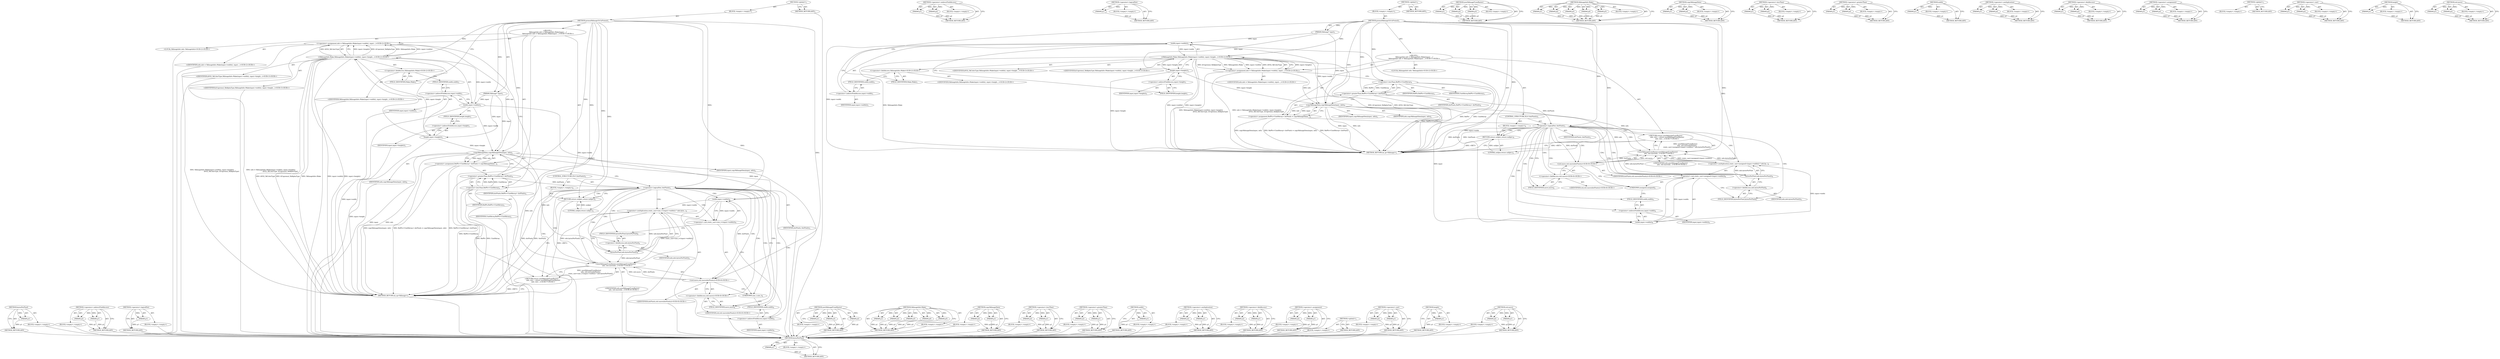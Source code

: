 digraph "std.move" {
vulnerable_158 [label=<(METHOD,bytesPerPixel)>];
vulnerable_159 [label=<(PARAM,p1)>];
vulnerable_160 [label=<(BLOCK,&lt;empty&gt;,&lt;empty&gt;)>];
vulnerable_161 [label=<(METHOD_RETURN,ANY)>];
vulnerable_109 [label=<(METHOD,&lt;operator&gt;.indirectFieldAccess)>];
vulnerable_110 [label=<(PARAM,p1)>];
vulnerable_111 [label=<(PARAM,p2)>];
vulnerable_112 [label=<(BLOCK,&lt;empty&gt;,&lt;empty&gt;)>];
vulnerable_113 [label=<(METHOD_RETURN,ANY)>];
vulnerable_133 [label=<(METHOD,&lt;operator&gt;.logicalNot)>];
vulnerable_134 [label=<(PARAM,p1)>];
vulnerable_135 [label=<(BLOCK,&lt;empty&gt;,&lt;empty&gt;)>];
vulnerable_136 [label=<(METHOD_RETURN,ANY)>];
vulnerable_6 [label=<(METHOD,&lt;global&gt;)<SUB>1</SUB>>];
vulnerable_7 [label=<(BLOCK,&lt;empty&gt;,&lt;empty&gt;)<SUB>1</SUB>>];
vulnerable_8 [label=<(METHOD,premulSkImageToUnPremul)<SUB>1</SUB>>];
vulnerable_9 [label=<(PARAM,SkImage* input)<SUB>1</SUB>>];
vulnerable_10 [label="<(BLOCK,{
  SkImageInfo info = SkImageInfo::Make(input-...,{
  SkImageInfo info = SkImageInfo::Make(input-...)<SUB>1</SUB>>"];
vulnerable_11 [label="<(LOCAL,SkImageInfo info: SkImageInfo)<SUB>2</SUB>>"];
vulnerable_12 [label="<(&lt;operator&gt;.assignment,info = SkImageInfo::Make(input-&gt;width(), input-...)<SUB>2</SUB>>"];
vulnerable_13 [label="<(IDENTIFIER,info,info = SkImageInfo::Make(input-&gt;width(), input-...)<SUB>2</SUB>>"];
vulnerable_14 [label="<(SkImageInfo.Make,SkImageInfo::Make(input-&gt;width(), input-&gt;height...)<SUB>2</SUB>>"];
vulnerable_15 [label="<(&lt;operator&gt;.fieldAccess,SkImageInfo::Make)<SUB>2</SUB>>"];
vulnerable_16 [label="<(IDENTIFIER,SkImageInfo,SkImageInfo::Make(input-&gt;width(), input-&gt;height...)<SUB>2</SUB>>"];
vulnerable_17 [label=<(FIELD_IDENTIFIER,Make,Make)<SUB>2</SUB>>];
vulnerable_18 [label=<(width,input-&gt;width())<SUB>2</SUB>>];
vulnerable_19 [label=<(&lt;operator&gt;.indirectFieldAccess,input-&gt;width)<SUB>2</SUB>>];
vulnerable_20 [label=<(IDENTIFIER,input,input-&gt;width())<SUB>2</SUB>>];
vulnerable_21 [label=<(FIELD_IDENTIFIER,width,width)<SUB>2</SUB>>];
vulnerable_22 [label=<(height,input-&gt;height())<SUB>2</SUB>>];
vulnerable_23 [label=<(&lt;operator&gt;.indirectFieldAccess,input-&gt;height)<SUB>2</SUB>>];
vulnerable_24 [label=<(IDENTIFIER,input,input-&gt;height())<SUB>2</SUB>>];
vulnerable_25 [label=<(FIELD_IDENTIFIER,height,height)<SUB>2</SUB>>];
vulnerable_26 [label="<(IDENTIFIER,kN32_SkColorType,SkImageInfo::Make(input-&gt;width(), input-&gt;height...)<SUB>3</SUB>>"];
vulnerable_27 [label="<(IDENTIFIER,kUnpremul_SkAlphaType,SkImageInfo::Make(input-&gt;width(), input-&gt;height...)<SUB>3</SUB>>"];
vulnerable_28 [label=<(&lt;operator&gt;.assignment,RefPtr&lt;Uint8Array&gt; dstPixels = copySkImageData(...)<SUB>4</SUB>>];
vulnerable_29 [label=<(&lt;operator&gt;.greaterThan,RefPtr&lt;Uint8Array&gt; dstPixels)<SUB>4</SUB>>];
vulnerable_30 [label=<(&lt;operator&gt;.lessThan,RefPtr&lt;Uint8Array)<SUB>4</SUB>>];
vulnerable_31 [label=<(IDENTIFIER,RefPtr,RefPtr&lt;Uint8Array)<SUB>4</SUB>>];
vulnerable_32 [label=<(IDENTIFIER,Uint8Array,RefPtr&lt;Uint8Array)<SUB>4</SUB>>];
vulnerable_33 [label=<(IDENTIFIER,dstPixels,RefPtr&lt;Uint8Array&gt; dstPixels)<SUB>4</SUB>>];
vulnerable_34 [label=<(copySkImageData,copySkImageData(input, info))<SUB>4</SUB>>];
vulnerable_35 [label=<(IDENTIFIER,input,copySkImageData(input, info))<SUB>4</SUB>>];
vulnerable_36 [label=<(IDENTIFIER,info,copySkImageData(input, info))<SUB>4</SUB>>];
vulnerable_37 [label=<(CONTROL_STRUCTURE,IF,if (!dstPixels))<SUB>5</SUB>>];
vulnerable_38 [label=<(&lt;operator&gt;.logicalNot,!dstPixels)<SUB>5</SUB>>];
vulnerable_39 [label=<(IDENTIFIER,dstPixels,!dstPixels)<SUB>5</SUB>>];
vulnerable_40 [label=<(BLOCK,&lt;empty&gt;,&lt;empty&gt;)<SUB>6</SUB>>];
vulnerable_41 [label=<(RETURN,return nullptr;,return nullptr;)<SUB>6</SUB>>];
vulnerable_42 [label=<(LITERAL,nullptr,return nullptr;)<SUB>6</SUB>>];
vulnerable_43 [label="<(RETURN,return newSkImageFromRaster(
       info, std::...,return newSkImageFromRaster(
       info, std::...)<SUB>7</SUB>>"];
vulnerable_44 [label="<(newSkImageFromRaster,newSkImageFromRaster(
       info, std::move(ds...)<SUB>7</SUB>>"];
vulnerable_45 [label="<(IDENTIFIER,info,newSkImageFromRaster(
       info, std::move(ds...)<SUB>8</SUB>>"];
vulnerable_46 [label="<(std.move,std::move(dstPixels))<SUB>8</SUB>>"];
vulnerable_47 [label="<(&lt;operator&gt;.fieldAccess,std::move)<SUB>8</SUB>>"];
vulnerable_48 [label="<(IDENTIFIER,std,std::move(dstPixels))<SUB>8</SUB>>"];
vulnerable_49 [label=<(FIELD_IDENTIFIER,move,move)<SUB>8</SUB>>];
vulnerable_50 [label="<(IDENTIFIER,dstPixels,std::move(dstPixels))<SUB>8</SUB>>"];
vulnerable_51 [label=<(&lt;operator&gt;.multiplication,static_cast&lt;size_t&gt;(input-&gt;width()) * info.byte...)<SUB>9</SUB>>];
vulnerable_52 [label=<(&lt;operator&gt;.cast,static_cast&lt;size_t&gt;(input-&gt;width()))<SUB>9</SUB>>];
vulnerable_53 [label=<(UNKNOWN,size_t,size_t)<SUB>9</SUB>>];
vulnerable_54 [label=<(width,input-&gt;width())<SUB>9</SUB>>];
vulnerable_55 [label=<(&lt;operator&gt;.indirectFieldAccess,input-&gt;width)<SUB>9</SUB>>];
vulnerable_56 [label=<(IDENTIFIER,input,input-&gt;width())<SUB>9</SUB>>];
vulnerable_57 [label=<(FIELD_IDENTIFIER,width,width)<SUB>9</SUB>>];
vulnerable_58 [label=<(bytesPerPixel,info.bytesPerPixel())<SUB>9</SUB>>];
vulnerable_59 [label=<(&lt;operator&gt;.fieldAccess,info.bytesPerPixel)<SUB>9</SUB>>];
vulnerable_60 [label=<(IDENTIFIER,info,info.bytesPerPixel())<SUB>9</SUB>>];
vulnerable_61 [label=<(FIELD_IDENTIFIER,bytesPerPixel,bytesPerPixel)<SUB>9</SUB>>];
vulnerable_62 [label=<(METHOD_RETURN,sk_sp&lt;SkImage&gt;)<SUB>1</SUB>>];
vulnerable_64 [label=<(METHOD_RETURN,ANY)<SUB>1</SUB>>];
vulnerable_137 [label=<(METHOD,newSkImageFromRaster)>];
vulnerable_138 [label=<(PARAM,p1)>];
vulnerable_139 [label=<(PARAM,p2)>];
vulnerable_140 [label=<(PARAM,p3)>];
vulnerable_141 [label=<(BLOCK,&lt;empty&gt;,&lt;empty&gt;)>];
vulnerable_142 [label=<(METHOD_RETURN,ANY)>];
vulnerable_92 [label=<(METHOD,SkImageInfo.Make)>];
vulnerable_93 [label=<(PARAM,p1)>];
vulnerable_94 [label=<(PARAM,p2)>];
vulnerable_95 [label=<(PARAM,p3)>];
vulnerable_96 [label=<(PARAM,p4)>];
vulnerable_97 [label=<(PARAM,p5)>];
vulnerable_98 [label=<(BLOCK,&lt;empty&gt;,&lt;empty&gt;)>];
vulnerable_99 [label=<(METHOD_RETURN,ANY)>];
vulnerable_128 [label=<(METHOD,copySkImageData)>];
vulnerable_129 [label=<(PARAM,p1)>];
vulnerable_130 [label=<(PARAM,p2)>];
vulnerable_131 [label=<(BLOCK,&lt;empty&gt;,&lt;empty&gt;)>];
vulnerable_132 [label=<(METHOD_RETURN,ANY)>];
vulnerable_123 [label=<(METHOD,&lt;operator&gt;.lessThan)>];
vulnerable_124 [label=<(PARAM,p1)>];
vulnerable_125 [label=<(PARAM,p2)>];
vulnerable_126 [label=<(BLOCK,&lt;empty&gt;,&lt;empty&gt;)>];
vulnerable_127 [label=<(METHOD_RETURN,ANY)>];
vulnerable_118 [label=<(METHOD,&lt;operator&gt;.greaterThan)>];
vulnerable_119 [label=<(PARAM,p1)>];
vulnerable_120 [label=<(PARAM,p2)>];
vulnerable_121 [label=<(BLOCK,&lt;empty&gt;,&lt;empty&gt;)>];
vulnerable_122 [label=<(METHOD_RETURN,ANY)>];
vulnerable_105 [label=<(METHOD,width)>];
vulnerable_106 [label=<(PARAM,p1)>];
vulnerable_107 [label=<(BLOCK,&lt;empty&gt;,&lt;empty&gt;)>];
vulnerable_108 [label=<(METHOD_RETURN,ANY)>];
vulnerable_148 [label=<(METHOD,&lt;operator&gt;.multiplication)>];
vulnerable_149 [label=<(PARAM,p1)>];
vulnerable_150 [label=<(PARAM,p2)>];
vulnerable_151 [label=<(BLOCK,&lt;empty&gt;,&lt;empty&gt;)>];
vulnerable_152 [label=<(METHOD_RETURN,ANY)>];
vulnerable_100 [label=<(METHOD,&lt;operator&gt;.fieldAccess)>];
vulnerable_101 [label=<(PARAM,p1)>];
vulnerable_102 [label=<(PARAM,p2)>];
vulnerable_103 [label=<(BLOCK,&lt;empty&gt;,&lt;empty&gt;)>];
vulnerable_104 [label=<(METHOD_RETURN,ANY)>];
vulnerable_87 [label=<(METHOD,&lt;operator&gt;.assignment)>];
vulnerable_88 [label=<(PARAM,p1)>];
vulnerable_89 [label=<(PARAM,p2)>];
vulnerable_90 [label=<(BLOCK,&lt;empty&gt;,&lt;empty&gt;)>];
vulnerable_91 [label=<(METHOD_RETURN,ANY)>];
vulnerable_81 [label=<(METHOD,&lt;global&gt;)<SUB>1</SUB>>];
vulnerable_82 [label=<(BLOCK,&lt;empty&gt;,&lt;empty&gt;)>];
vulnerable_83 [label=<(METHOD_RETURN,ANY)>];
vulnerable_153 [label=<(METHOD,&lt;operator&gt;.cast)>];
vulnerable_154 [label=<(PARAM,p1)>];
vulnerable_155 [label=<(PARAM,p2)>];
vulnerable_156 [label=<(BLOCK,&lt;empty&gt;,&lt;empty&gt;)>];
vulnerable_157 [label=<(METHOD_RETURN,ANY)>];
vulnerable_114 [label=<(METHOD,height)>];
vulnerable_115 [label=<(PARAM,p1)>];
vulnerable_116 [label=<(BLOCK,&lt;empty&gt;,&lt;empty&gt;)>];
vulnerable_117 [label=<(METHOD_RETURN,ANY)>];
vulnerable_143 [label=<(METHOD,std.move)>];
vulnerable_144 [label=<(PARAM,p1)>];
vulnerable_145 [label=<(PARAM,p2)>];
vulnerable_146 [label=<(BLOCK,&lt;empty&gt;,&lt;empty&gt;)>];
vulnerable_147 [label=<(METHOD_RETURN,ANY)>];
fixed_158 [label=<(METHOD,bytesPerPixel)>];
fixed_159 [label=<(PARAM,p1)>];
fixed_160 [label=<(BLOCK,&lt;empty&gt;,&lt;empty&gt;)>];
fixed_161 [label=<(METHOD_RETURN,ANY)>];
fixed_109 [label=<(METHOD,&lt;operator&gt;.indirectFieldAccess)>];
fixed_110 [label=<(PARAM,p1)>];
fixed_111 [label=<(PARAM,p2)>];
fixed_112 [label=<(BLOCK,&lt;empty&gt;,&lt;empty&gt;)>];
fixed_113 [label=<(METHOD_RETURN,ANY)>];
fixed_133 [label=<(METHOD,&lt;operator&gt;.logicalNot)>];
fixed_134 [label=<(PARAM,p1)>];
fixed_135 [label=<(BLOCK,&lt;empty&gt;,&lt;empty&gt;)>];
fixed_136 [label=<(METHOD_RETURN,ANY)>];
fixed_6 [label=<(METHOD,&lt;global&gt;)<SUB>1</SUB>>];
fixed_7 [label=<(BLOCK,&lt;empty&gt;,&lt;empty&gt;)<SUB>1</SUB>>];
fixed_8 [label=<(METHOD,premulSkImageToUnPremul)<SUB>1</SUB>>];
fixed_9 [label=<(PARAM,SkImage* input)<SUB>1</SUB>>];
fixed_10 [label="<(BLOCK,{
  SkImageInfo info = SkImageInfo::Make(input-...,{
  SkImageInfo info = SkImageInfo::Make(input-...)<SUB>1</SUB>>"];
fixed_11 [label="<(LOCAL,SkImageInfo info: SkImageInfo)<SUB>2</SUB>>"];
fixed_12 [label="<(&lt;operator&gt;.assignment,info = SkImageInfo::Make(input-&gt;width(), input-...)<SUB>2</SUB>>"];
fixed_13 [label="<(IDENTIFIER,info,info = SkImageInfo::Make(input-&gt;width(), input-...)<SUB>2</SUB>>"];
fixed_14 [label="<(SkImageInfo.Make,SkImageInfo::Make(input-&gt;width(), input-&gt;height...)<SUB>2</SUB>>"];
fixed_15 [label="<(&lt;operator&gt;.fieldAccess,SkImageInfo::Make)<SUB>2</SUB>>"];
fixed_16 [label="<(IDENTIFIER,SkImageInfo,SkImageInfo::Make(input-&gt;width(), input-&gt;height...)<SUB>2</SUB>>"];
fixed_17 [label=<(FIELD_IDENTIFIER,Make,Make)<SUB>2</SUB>>];
fixed_18 [label=<(width,input-&gt;width())<SUB>2</SUB>>];
fixed_19 [label=<(&lt;operator&gt;.indirectFieldAccess,input-&gt;width)<SUB>2</SUB>>];
fixed_20 [label=<(IDENTIFIER,input,input-&gt;width())<SUB>2</SUB>>];
fixed_21 [label=<(FIELD_IDENTIFIER,width,width)<SUB>2</SUB>>];
fixed_22 [label=<(height,input-&gt;height())<SUB>2</SUB>>];
fixed_23 [label=<(&lt;operator&gt;.indirectFieldAccess,input-&gt;height)<SUB>2</SUB>>];
fixed_24 [label=<(IDENTIFIER,input,input-&gt;height())<SUB>2</SUB>>];
fixed_25 [label=<(FIELD_IDENTIFIER,height,height)<SUB>2</SUB>>];
fixed_26 [label="<(IDENTIFIER,kN32_SkColorType,SkImageInfo::Make(input-&gt;width(), input-&gt;height...)<SUB>3</SUB>>"];
fixed_27 [label="<(IDENTIFIER,kUnpremul_SkAlphaType,SkImageInfo::Make(input-&gt;width(), input-&gt;height...)<SUB>3</SUB>>"];
fixed_28 [label=<(&lt;operator&gt;.assignment,RefPtr&lt;Uint8Array&gt; dstPixels = copySkImageData(...)<SUB>4</SUB>>];
fixed_29 [label=<(&lt;operator&gt;.greaterThan,RefPtr&lt;Uint8Array&gt; dstPixels)<SUB>4</SUB>>];
fixed_30 [label=<(&lt;operator&gt;.lessThan,RefPtr&lt;Uint8Array)<SUB>4</SUB>>];
fixed_31 [label=<(IDENTIFIER,RefPtr,RefPtr&lt;Uint8Array)<SUB>4</SUB>>];
fixed_32 [label=<(IDENTIFIER,Uint8Array,RefPtr&lt;Uint8Array)<SUB>4</SUB>>];
fixed_33 [label=<(IDENTIFIER,dstPixels,RefPtr&lt;Uint8Array&gt; dstPixels)<SUB>4</SUB>>];
fixed_34 [label=<(copySkImageData,copySkImageData(input, info))<SUB>4</SUB>>];
fixed_35 [label=<(IDENTIFIER,input,copySkImageData(input, info))<SUB>4</SUB>>];
fixed_36 [label=<(IDENTIFIER,info,copySkImageData(input, info))<SUB>4</SUB>>];
fixed_37 [label=<(CONTROL_STRUCTURE,IF,if (!dstPixels))<SUB>5</SUB>>];
fixed_38 [label=<(&lt;operator&gt;.logicalNot,!dstPixels)<SUB>5</SUB>>];
fixed_39 [label=<(IDENTIFIER,dstPixels,!dstPixels)<SUB>5</SUB>>];
fixed_40 [label=<(BLOCK,&lt;empty&gt;,&lt;empty&gt;)<SUB>6</SUB>>];
fixed_41 [label=<(RETURN,return nullptr;,return nullptr;)<SUB>6</SUB>>];
fixed_42 [label=<(LITERAL,nullptr,return nullptr;)<SUB>6</SUB>>];
fixed_43 [label="<(RETURN,return newSkImageFromRaster(
       info, std::...,return newSkImageFromRaster(
       info, std::...)<SUB>7</SUB>>"];
fixed_44 [label="<(newSkImageFromRaster,newSkImageFromRaster(
       info, std::move(ds...)<SUB>7</SUB>>"];
fixed_45 [label="<(IDENTIFIER,info,newSkImageFromRaster(
       info, std::move(ds...)<SUB>8</SUB>>"];
fixed_46 [label="<(std.move,std::move(dstPixels))<SUB>8</SUB>>"];
fixed_47 [label="<(&lt;operator&gt;.fieldAccess,std::move)<SUB>8</SUB>>"];
fixed_48 [label="<(IDENTIFIER,std,std::move(dstPixels))<SUB>8</SUB>>"];
fixed_49 [label=<(FIELD_IDENTIFIER,move,move)<SUB>8</SUB>>];
fixed_50 [label="<(IDENTIFIER,dstPixels,std::move(dstPixels))<SUB>8</SUB>>"];
fixed_51 [label=<(&lt;operator&gt;.multiplication,static_cast&lt;unsigned&gt;(input-&gt;width()) * info.by...)<SUB>9</SUB>>];
fixed_52 [label=<(&lt;operator&gt;.cast,static_cast&lt;unsigned&gt;(input-&gt;width()))<SUB>9</SUB>>];
fixed_53 [label=<(UNKNOWN,unsigned,unsigned)<SUB>9</SUB>>];
fixed_54 [label=<(width,input-&gt;width())<SUB>9</SUB>>];
fixed_55 [label=<(&lt;operator&gt;.indirectFieldAccess,input-&gt;width)<SUB>9</SUB>>];
fixed_56 [label=<(IDENTIFIER,input,input-&gt;width())<SUB>9</SUB>>];
fixed_57 [label=<(FIELD_IDENTIFIER,width,width)<SUB>9</SUB>>];
fixed_58 [label=<(bytesPerPixel,info.bytesPerPixel())<SUB>9</SUB>>];
fixed_59 [label=<(&lt;operator&gt;.fieldAccess,info.bytesPerPixel)<SUB>9</SUB>>];
fixed_60 [label=<(IDENTIFIER,info,info.bytesPerPixel())<SUB>9</SUB>>];
fixed_61 [label=<(FIELD_IDENTIFIER,bytesPerPixel,bytesPerPixel)<SUB>9</SUB>>];
fixed_62 [label=<(METHOD_RETURN,sk_sp&lt;SkImage&gt;)<SUB>1</SUB>>];
fixed_64 [label=<(METHOD_RETURN,ANY)<SUB>1</SUB>>];
fixed_137 [label=<(METHOD,newSkImageFromRaster)>];
fixed_138 [label=<(PARAM,p1)>];
fixed_139 [label=<(PARAM,p2)>];
fixed_140 [label=<(PARAM,p3)>];
fixed_141 [label=<(BLOCK,&lt;empty&gt;,&lt;empty&gt;)>];
fixed_142 [label=<(METHOD_RETURN,ANY)>];
fixed_92 [label=<(METHOD,SkImageInfo.Make)>];
fixed_93 [label=<(PARAM,p1)>];
fixed_94 [label=<(PARAM,p2)>];
fixed_95 [label=<(PARAM,p3)>];
fixed_96 [label=<(PARAM,p4)>];
fixed_97 [label=<(PARAM,p5)>];
fixed_98 [label=<(BLOCK,&lt;empty&gt;,&lt;empty&gt;)>];
fixed_99 [label=<(METHOD_RETURN,ANY)>];
fixed_128 [label=<(METHOD,copySkImageData)>];
fixed_129 [label=<(PARAM,p1)>];
fixed_130 [label=<(PARAM,p2)>];
fixed_131 [label=<(BLOCK,&lt;empty&gt;,&lt;empty&gt;)>];
fixed_132 [label=<(METHOD_RETURN,ANY)>];
fixed_123 [label=<(METHOD,&lt;operator&gt;.lessThan)>];
fixed_124 [label=<(PARAM,p1)>];
fixed_125 [label=<(PARAM,p2)>];
fixed_126 [label=<(BLOCK,&lt;empty&gt;,&lt;empty&gt;)>];
fixed_127 [label=<(METHOD_RETURN,ANY)>];
fixed_118 [label=<(METHOD,&lt;operator&gt;.greaterThan)>];
fixed_119 [label=<(PARAM,p1)>];
fixed_120 [label=<(PARAM,p2)>];
fixed_121 [label=<(BLOCK,&lt;empty&gt;,&lt;empty&gt;)>];
fixed_122 [label=<(METHOD_RETURN,ANY)>];
fixed_105 [label=<(METHOD,width)>];
fixed_106 [label=<(PARAM,p1)>];
fixed_107 [label=<(BLOCK,&lt;empty&gt;,&lt;empty&gt;)>];
fixed_108 [label=<(METHOD_RETURN,ANY)>];
fixed_148 [label=<(METHOD,&lt;operator&gt;.multiplication)>];
fixed_149 [label=<(PARAM,p1)>];
fixed_150 [label=<(PARAM,p2)>];
fixed_151 [label=<(BLOCK,&lt;empty&gt;,&lt;empty&gt;)>];
fixed_152 [label=<(METHOD_RETURN,ANY)>];
fixed_100 [label=<(METHOD,&lt;operator&gt;.fieldAccess)>];
fixed_101 [label=<(PARAM,p1)>];
fixed_102 [label=<(PARAM,p2)>];
fixed_103 [label=<(BLOCK,&lt;empty&gt;,&lt;empty&gt;)>];
fixed_104 [label=<(METHOD_RETURN,ANY)>];
fixed_87 [label=<(METHOD,&lt;operator&gt;.assignment)>];
fixed_88 [label=<(PARAM,p1)>];
fixed_89 [label=<(PARAM,p2)>];
fixed_90 [label=<(BLOCK,&lt;empty&gt;,&lt;empty&gt;)>];
fixed_91 [label=<(METHOD_RETURN,ANY)>];
fixed_81 [label=<(METHOD,&lt;global&gt;)<SUB>1</SUB>>];
fixed_82 [label=<(BLOCK,&lt;empty&gt;,&lt;empty&gt;)>];
fixed_83 [label=<(METHOD_RETURN,ANY)>];
fixed_153 [label=<(METHOD,&lt;operator&gt;.cast)>];
fixed_154 [label=<(PARAM,p1)>];
fixed_155 [label=<(PARAM,p2)>];
fixed_156 [label=<(BLOCK,&lt;empty&gt;,&lt;empty&gt;)>];
fixed_157 [label=<(METHOD_RETURN,ANY)>];
fixed_114 [label=<(METHOD,height)>];
fixed_115 [label=<(PARAM,p1)>];
fixed_116 [label=<(BLOCK,&lt;empty&gt;,&lt;empty&gt;)>];
fixed_117 [label=<(METHOD_RETURN,ANY)>];
fixed_143 [label=<(METHOD,std.move)>];
fixed_144 [label=<(PARAM,p1)>];
fixed_145 [label=<(PARAM,p2)>];
fixed_146 [label=<(BLOCK,&lt;empty&gt;,&lt;empty&gt;)>];
fixed_147 [label=<(METHOD_RETURN,ANY)>];
vulnerable_158 -> vulnerable_159  [key=0, label="AST: "];
vulnerable_158 -> vulnerable_159  [key=1, label="DDG: "];
vulnerable_158 -> vulnerable_160  [key=0, label="AST: "];
vulnerable_158 -> vulnerable_161  [key=0, label="AST: "];
vulnerable_158 -> vulnerable_161  [key=1, label="CFG: "];
vulnerable_159 -> vulnerable_161  [key=0, label="DDG: p1"];
vulnerable_160 -> fixed_158  [key=0];
vulnerable_161 -> fixed_158  [key=0];
vulnerable_109 -> vulnerable_110  [key=0, label="AST: "];
vulnerable_109 -> vulnerable_110  [key=1, label="DDG: "];
vulnerable_109 -> vulnerable_112  [key=0, label="AST: "];
vulnerable_109 -> vulnerable_111  [key=0, label="AST: "];
vulnerable_109 -> vulnerable_111  [key=1, label="DDG: "];
vulnerable_109 -> vulnerable_113  [key=0, label="AST: "];
vulnerable_109 -> vulnerable_113  [key=1, label="CFG: "];
vulnerable_110 -> vulnerable_113  [key=0, label="DDG: p1"];
vulnerable_111 -> vulnerable_113  [key=0, label="DDG: p2"];
vulnerable_112 -> fixed_158  [key=0];
vulnerable_113 -> fixed_158  [key=0];
vulnerable_133 -> vulnerable_134  [key=0, label="AST: "];
vulnerable_133 -> vulnerable_134  [key=1, label="DDG: "];
vulnerable_133 -> vulnerable_135  [key=0, label="AST: "];
vulnerable_133 -> vulnerable_136  [key=0, label="AST: "];
vulnerable_133 -> vulnerable_136  [key=1, label="CFG: "];
vulnerable_134 -> vulnerable_136  [key=0, label="DDG: p1"];
vulnerable_135 -> fixed_158  [key=0];
vulnerable_136 -> fixed_158  [key=0];
vulnerable_6 -> vulnerable_7  [key=0, label="AST: "];
vulnerable_6 -> vulnerable_64  [key=0, label="AST: "];
vulnerable_6 -> vulnerable_64  [key=1, label="CFG: "];
vulnerable_7 -> vulnerable_8  [key=0, label="AST: "];
vulnerable_8 -> vulnerable_9  [key=0, label="AST: "];
vulnerable_8 -> vulnerable_9  [key=1, label="DDG: "];
vulnerable_8 -> vulnerable_10  [key=0, label="AST: "];
vulnerable_8 -> vulnerable_62  [key=0, label="AST: "];
vulnerable_8 -> vulnerable_17  [key=0, label="CFG: "];
vulnerable_8 -> vulnerable_14  [key=0, label="DDG: "];
vulnerable_8 -> vulnerable_29  [key=0, label="DDG: "];
vulnerable_8 -> vulnerable_34  [key=0, label="DDG: "];
vulnerable_8 -> vulnerable_38  [key=0, label="DDG: "];
vulnerable_8 -> vulnerable_41  [key=0, label="DDG: "];
vulnerable_8 -> vulnerable_44  [key=0, label="DDG: "];
vulnerable_8 -> vulnerable_30  [key=0, label="DDG: "];
vulnerable_8 -> vulnerable_42  [key=0, label="DDG: "];
vulnerable_8 -> vulnerable_46  [key=0, label="DDG: "];
vulnerable_9 -> vulnerable_34  [key=0, label="DDG: input"];
vulnerable_9 -> vulnerable_18  [key=0, label="DDG: input"];
vulnerable_9 -> vulnerable_22  [key=0, label="DDG: input"];
vulnerable_10 -> vulnerable_11  [key=0, label="AST: "];
vulnerable_10 -> vulnerable_12  [key=0, label="AST: "];
vulnerable_10 -> vulnerable_28  [key=0, label="AST: "];
vulnerable_10 -> vulnerable_37  [key=0, label="AST: "];
vulnerable_10 -> vulnerable_43  [key=0, label="AST: "];
vulnerable_11 -> fixed_158  [key=0];
vulnerable_12 -> vulnerable_13  [key=0, label="AST: "];
vulnerable_12 -> vulnerable_14  [key=0, label="AST: "];
vulnerable_12 -> vulnerable_30  [key=0, label="CFG: "];
vulnerable_12 -> vulnerable_62  [key=0, label="DDG: SkImageInfo::Make(input-&gt;width(), input-&gt;height(),
                                       kN32_SkColorType, kUnpremul_SkAlphaType)"];
vulnerable_12 -> vulnerable_62  [key=1, label="DDG: info = SkImageInfo::Make(input-&gt;width(), input-&gt;height(),
                                       kN32_SkColorType, kUnpremul_SkAlphaType)"];
vulnerable_12 -> vulnerable_34  [key=0, label="DDG: info"];
vulnerable_13 -> fixed_158  [key=0];
vulnerable_14 -> vulnerable_15  [key=0, label="AST: "];
vulnerable_14 -> vulnerable_18  [key=0, label="AST: "];
vulnerable_14 -> vulnerable_22  [key=0, label="AST: "];
vulnerable_14 -> vulnerable_26  [key=0, label="AST: "];
vulnerable_14 -> vulnerable_27  [key=0, label="AST: "];
vulnerable_14 -> vulnerable_12  [key=0, label="CFG: "];
vulnerable_14 -> vulnerable_12  [key=1, label="DDG: input-&gt;height()"];
vulnerable_14 -> vulnerable_12  [key=2, label="DDG: kUnpremul_SkAlphaType"];
vulnerable_14 -> vulnerable_12  [key=3, label="DDG: SkImageInfo::Make"];
vulnerable_14 -> vulnerable_12  [key=4, label="DDG: input-&gt;width()"];
vulnerable_14 -> vulnerable_12  [key=5, label="DDG: kN32_SkColorType"];
vulnerable_14 -> vulnerable_62  [key=0, label="DDG: SkImageInfo::Make"];
vulnerable_14 -> vulnerable_62  [key=1, label="DDG: input-&gt;width()"];
vulnerable_14 -> vulnerable_62  [key=2, label="DDG: input-&gt;height()"];
vulnerable_14 -> vulnerable_62  [key=3, label="DDG: kUnpremul_SkAlphaType"];
vulnerable_14 -> vulnerable_62  [key=4, label="DDG: kN32_SkColorType"];
vulnerable_15 -> vulnerable_16  [key=0, label="AST: "];
vulnerable_15 -> vulnerable_17  [key=0, label="AST: "];
vulnerable_15 -> vulnerable_21  [key=0, label="CFG: "];
vulnerable_16 -> fixed_158  [key=0];
vulnerable_17 -> vulnerable_15  [key=0, label="CFG: "];
vulnerable_18 -> vulnerable_19  [key=0, label="AST: "];
vulnerable_18 -> vulnerable_25  [key=0, label="CFG: "];
vulnerable_18 -> vulnerable_62  [key=0, label="DDG: input-&gt;width"];
vulnerable_18 -> vulnerable_14  [key=0, label="DDG: input-&gt;width"];
vulnerable_18 -> vulnerable_34  [key=0, label="DDG: input-&gt;width"];
vulnerable_18 -> vulnerable_54  [key=0, label="DDG: input-&gt;width"];
vulnerable_19 -> vulnerable_20  [key=0, label="AST: "];
vulnerable_19 -> vulnerable_21  [key=0, label="AST: "];
vulnerable_19 -> vulnerable_18  [key=0, label="CFG: "];
vulnerable_20 -> fixed_158  [key=0];
vulnerable_21 -> vulnerable_19  [key=0, label="CFG: "];
vulnerable_22 -> vulnerable_23  [key=0, label="AST: "];
vulnerable_22 -> vulnerable_14  [key=0, label="CFG: "];
vulnerable_22 -> vulnerable_14  [key=1, label="DDG: input-&gt;height"];
vulnerable_22 -> vulnerable_62  [key=0, label="DDG: input-&gt;height"];
vulnerable_22 -> vulnerable_34  [key=0, label="DDG: input-&gt;height"];
vulnerable_23 -> vulnerable_24  [key=0, label="AST: "];
vulnerable_23 -> vulnerable_25  [key=0, label="AST: "];
vulnerable_23 -> vulnerable_22  [key=0, label="CFG: "];
vulnerable_24 -> fixed_158  [key=0];
vulnerable_25 -> vulnerable_23  [key=0, label="CFG: "];
vulnerable_26 -> fixed_158  [key=0];
vulnerable_27 -> fixed_158  [key=0];
vulnerable_28 -> vulnerable_29  [key=0, label="AST: "];
vulnerable_28 -> vulnerable_34  [key=0, label="AST: "];
vulnerable_28 -> vulnerable_38  [key=0, label="CFG: "];
vulnerable_28 -> vulnerable_62  [key=0, label="DDG: RefPtr&lt;Uint8Array&gt; dstPixels"];
vulnerable_28 -> vulnerable_62  [key=1, label="DDG: copySkImageData(input, info)"];
vulnerable_28 -> vulnerable_62  [key=2, label="DDG: RefPtr&lt;Uint8Array&gt; dstPixels = copySkImageData(input, info)"];
vulnerable_29 -> vulnerable_30  [key=0, label="AST: "];
vulnerable_29 -> vulnerable_33  [key=0, label="AST: "];
vulnerable_29 -> vulnerable_34  [key=0, label="CFG: "];
vulnerable_29 -> vulnerable_62  [key=0, label="DDG: RefPtr&lt;Uint8Array"];
vulnerable_29 -> vulnerable_38  [key=0, label="DDG: dstPixels"];
vulnerable_30 -> vulnerable_31  [key=0, label="AST: "];
vulnerable_30 -> vulnerable_32  [key=0, label="AST: "];
vulnerable_30 -> vulnerable_29  [key=0, label="CFG: "];
vulnerable_30 -> vulnerable_29  [key=1, label="DDG: RefPtr"];
vulnerable_30 -> vulnerable_29  [key=2, label="DDG: Uint8Array"];
vulnerable_30 -> vulnerable_62  [key=0, label="DDG: RefPtr"];
vulnerable_30 -> vulnerable_62  [key=1, label="DDG: Uint8Array"];
vulnerable_31 -> fixed_158  [key=0];
vulnerable_32 -> fixed_158  [key=0];
vulnerable_33 -> fixed_158  [key=0];
vulnerable_34 -> vulnerable_35  [key=0, label="AST: "];
vulnerable_34 -> vulnerable_36  [key=0, label="AST: "];
vulnerable_34 -> vulnerable_28  [key=0, label="CFG: "];
vulnerable_34 -> vulnerable_28  [key=1, label="DDG: input"];
vulnerable_34 -> vulnerable_28  [key=2, label="DDG: info"];
vulnerable_34 -> vulnerable_62  [key=0, label="DDG: input"];
vulnerable_34 -> vulnerable_62  [key=1, label="DDG: info"];
vulnerable_34 -> vulnerable_44  [key=0, label="DDG: info"];
vulnerable_34 -> vulnerable_58  [key=0, label="DDG: info"];
vulnerable_34 -> vulnerable_54  [key=0, label="DDG: input"];
vulnerable_35 -> fixed_158  [key=0];
vulnerable_36 -> fixed_158  [key=0];
vulnerable_37 -> vulnerable_38  [key=0, label="AST: "];
vulnerable_37 -> vulnerable_40  [key=0, label="AST: "];
vulnerable_38 -> vulnerable_39  [key=0, label="AST: "];
vulnerable_38 -> vulnerable_41  [key=0, label="CFG: "];
vulnerable_38 -> vulnerable_41  [key=1, label="CDG: "];
vulnerable_38 -> vulnerable_49  [key=0, label="CFG: "];
vulnerable_38 -> vulnerable_49  [key=1, label="CDG: "];
vulnerable_38 -> vulnerable_62  [key=0, label="DDG: dstPixels"];
vulnerable_38 -> vulnerable_62  [key=1, label="DDG: !dstPixels"];
vulnerable_38 -> vulnerable_46  [key=0, label="DDG: dstPixels"];
vulnerable_38 -> vulnerable_46  [key=1, label="CDG: "];
vulnerable_38 -> vulnerable_47  [key=0, label="CDG: "];
vulnerable_38 -> vulnerable_58  [key=0, label="CDG: "];
vulnerable_38 -> vulnerable_61  [key=0, label="CDG: "];
vulnerable_38 -> vulnerable_59  [key=0, label="CDG: "];
vulnerable_38 -> vulnerable_51  [key=0, label="CDG: "];
vulnerable_38 -> vulnerable_57  [key=0, label="CDG: "];
vulnerable_38 -> vulnerable_44  [key=0, label="CDG: "];
vulnerable_38 -> vulnerable_52  [key=0, label="CDG: "];
vulnerable_38 -> vulnerable_55  [key=0, label="CDG: "];
vulnerable_38 -> vulnerable_53  [key=0, label="CDG: "];
vulnerable_38 -> vulnerable_54  [key=0, label="CDG: "];
vulnerable_38 -> vulnerable_43  [key=0, label="CDG: "];
vulnerable_39 -> fixed_158  [key=0];
vulnerable_40 -> vulnerable_41  [key=0, label="AST: "];
vulnerable_41 -> vulnerable_42  [key=0, label="AST: "];
vulnerable_41 -> vulnerable_62  [key=0, label="CFG: "];
vulnerable_41 -> vulnerable_62  [key=1, label="DDG: &lt;RET&gt;"];
vulnerable_42 -> vulnerable_41  [key=0, label="DDG: nullptr"];
vulnerable_43 -> vulnerable_44  [key=0, label="AST: "];
vulnerable_43 -> vulnerable_62  [key=0, label="CFG: "];
vulnerable_43 -> vulnerable_62  [key=1, label="DDG: &lt;RET&gt;"];
vulnerable_44 -> vulnerable_45  [key=0, label="AST: "];
vulnerable_44 -> vulnerable_46  [key=0, label="AST: "];
vulnerable_44 -> vulnerable_51  [key=0, label="AST: "];
vulnerable_44 -> vulnerable_43  [key=0, label="CFG: "];
vulnerable_44 -> vulnerable_43  [key=1, label="DDG: newSkImageFromRaster(
       info, std::move(dstPixels),
      static_cast&lt;size_t&gt;(input-&gt;width()) * info.bytesPerPixel())"];
vulnerable_45 -> fixed_158  [key=0];
vulnerable_46 -> vulnerable_47  [key=0, label="AST: "];
vulnerable_46 -> vulnerable_50  [key=0, label="AST: "];
vulnerable_46 -> vulnerable_53  [key=0, label="CFG: "];
vulnerable_46 -> vulnerable_44  [key=0, label="DDG: std::move"];
vulnerable_46 -> vulnerable_44  [key=1, label="DDG: dstPixels"];
vulnerable_47 -> vulnerable_48  [key=0, label="AST: "];
vulnerable_47 -> vulnerable_49  [key=0, label="AST: "];
vulnerable_47 -> vulnerable_46  [key=0, label="CFG: "];
vulnerable_48 -> fixed_158  [key=0];
vulnerable_49 -> vulnerable_47  [key=0, label="CFG: "];
vulnerable_50 -> fixed_158  [key=0];
vulnerable_51 -> vulnerable_52  [key=0, label="AST: "];
vulnerable_51 -> vulnerable_58  [key=0, label="AST: "];
vulnerable_51 -> vulnerable_44  [key=0, label="CFG: "];
vulnerable_51 -> vulnerable_44  [key=1, label="DDG: static_cast&lt;size_t&gt;(input-&gt;width())"];
vulnerable_51 -> vulnerable_44  [key=2, label="DDG: info.bytesPerPixel()"];
vulnerable_52 -> vulnerable_53  [key=0, label="AST: "];
vulnerable_52 -> vulnerable_54  [key=0, label="AST: "];
vulnerable_52 -> vulnerable_61  [key=0, label="CFG: "];
vulnerable_53 -> vulnerable_57  [key=0, label="CFG: "];
vulnerable_54 -> vulnerable_55  [key=0, label="AST: "];
vulnerable_54 -> vulnerable_52  [key=0, label="CFG: "];
vulnerable_54 -> vulnerable_52  [key=1, label="DDG: input-&gt;width"];
vulnerable_54 -> vulnerable_51  [key=0, label="DDG: input-&gt;width"];
vulnerable_55 -> vulnerable_56  [key=0, label="AST: "];
vulnerable_55 -> vulnerable_57  [key=0, label="AST: "];
vulnerable_55 -> vulnerable_54  [key=0, label="CFG: "];
vulnerable_56 -> fixed_158  [key=0];
vulnerable_57 -> vulnerable_55  [key=0, label="CFG: "];
vulnerable_58 -> vulnerable_59  [key=0, label="AST: "];
vulnerable_58 -> vulnerable_51  [key=0, label="CFG: "];
vulnerable_58 -> vulnerable_51  [key=1, label="DDG: info.bytesPerPixel"];
vulnerable_58 -> vulnerable_44  [key=0, label="DDG: info.bytesPerPixel"];
vulnerable_59 -> vulnerable_60  [key=0, label="AST: "];
vulnerable_59 -> vulnerable_61  [key=0, label="AST: "];
vulnerable_59 -> vulnerable_58  [key=0, label="CFG: "];
vulnerable_60 -> fixed_158  [key=0];
vulnerable_61 -> vulnerable_59  [key=0, label="CFG: "];
vulnerable_62 -> fixed_158  [key=0];
vulnerable_64 -> fixed_158  [key=0];
vulnerable_137 -> vulnerable_138  [key=0, label="AST: "];
vulnerable_137 -> vulnerable_138  [key=1, label="DDG: "];
vulnerable_137 -> vulnerable_141  [key=0, label="AST: "];
vulnerable_137 -> vulnerable_139  [key=0, label="AST: "];
vulnerable_137 -> vulnerable_139  [key=1, label="DDG: "];
vulnerable_137 -> vulnerable_142  [key=0, label="AST: "];
vulnerable_137 -> vulnerable_142  [key=1, label="CFG: "];
vulnerable_137 -> vulnerable_140  [key=0, label="AST: "];
vulnerable_137 -> vulnerable_140  [key=1, label="DDG: "];
vulnerable_138 -> vulnerable_142  [key=0, label="DDG: p1"];
vulnerable_139 -> vulnerable_142  [key=0, label="DDG: p2"];
vulnerable_140 -> vulnerable_142  [key=0, label="DDG: p3"];
vulnerable_141 -> fixed_158  [key=0];
vulnerable_142 -> fixed_158  [key=0];
vulnerable_92 -> vulnerable_93  [key=0, label="AST: "];
vulnerable_92 -> vulnerable_93  [key=1, label="DDG: "];
vulnerable_92 -> vulnerable_98  [key=0, label="AST: "];
vulnerable_92 -> vulnerable_94  [key=0, label="AST: "];
vulnerable_92 -> vulnerable_94  [key=1, label="DDG: "];
vulnerable_92 -> vulnerable_99  [key=0, label="AST: "];
vulnerable_92 -> vulnerable_99  [key=1, label="CFG: "];
vulnerable_92 -> vulnerable_95  [key=0, label="AST: "];
vulnerable_92 -> vulnerable_95  [key=1, label="DDG: "];
vulnerable_92 -> vulnerable_96  [key=0, label="AST: "];
vulnerable_92 -> vulnerable_96  [key=1, label="DDG: "];
vulnerable_92 -> vulnerable_97  [key=0, label="AST: "];
vulnerable_92 -> vulnerable_97  [key=1, label="DDG: "];
vulnerable_93 -> vulnerable_99  [key=0, label="DDG: p1"];
vulnerable_94 -> vulnerable_99  [key=0, label="DDG: p2"];
vulnerable_95 -> vulnerable_99  [key=0, label="DDG: p3"];
vulnerable_96 -> vulnerable_99  [key=0, label="DDG: p4"];
vulnerable_97 -> vulnerable_99  [key=0, label="DDG: p5"];
vulnerable_98 -> fixed_158  [key=0];
vulnerable_99 -> fixed_158  [key=0];
vulnerable_128 -> vulnerable_129  [key=0, label="AST: "];
vulnerable_128 -> vulnerable_129  [key=1, label="DDG: "];
vulnerable_128 -> vulnerable_131  [key=0, label="AST: "];
vulnerable_128 -> vulnerable_130  [key=0, label="AST: "];
vulnerable_128 -> vulnerable_130  [key=1, label="DDG: "];
vulnerable_128 -> vulnerable_132  [key=0, label="AST: "];
vulnerable_128 -> vulnerable_132  [key=1, label="CFG: "];
vulnerable_129 -> vulnerable_132  [key=0, label="DDG: p1"];
vulnerable_130 -> vulnerable_132  [key=0, label="DDG: p2"];
vulnerable_131 -> fixed_158  [key=0];
vulnerable_132 -> fixed_158  [key=0];
vulnerable_123 -> vulnerable_124  [key=0, label="AST: "];
vulnerable_123 -> vulnerable_124  [key=1, label="DDG: "];
vulnerable_123 -> vulnerable_126  [key=0, label="AST: "];
vulnerable_123 -> vulnerable_125  [key=0, label="AST: "];
vulnerable_123 -> vulnerable_125  [key=1, label="DDG: "];
vulnerable_123 -> vulnerable_127  [key=0, label="AST: "];
vulnerable_123 -> vulnerable_127  [key=1, label="CFG: "];
vulnerable_124 -> vulnerable_127  [key=0, label="DDG: p1"];
vulnerable_125 -> vulnerable_127  [key=0, label="DDG: p2"];
vulnerable_126 -> fixed_158  [key=0];
vulnerable_127 -> fixed_158  [key=0];
vulnerable_118 -> vulnerable_119  [key=0, label="AST: "];
vulnerable_118 -> vulnerable_119  [key=1, label="DDG: "];
vulnerable_118 -> vulnerable_121  [key=0, label="AST: "];
vulnerable_118 -> vulnerable_120  [key=0, label="AST: "];
vulnerable_118 -> vulnerable_120  [key=1, label="DDG: "];
vulnerable_118 -> vulnerable_122  [key=0, label="AST: "];
vulnerable_118 -> vulnerable_122  [key=1, label="CFG: "];
vulnerable_119 -> vulnerable_122  [key=0, label="DDG: p1"];
vulnerable_120 -> vulnerable_122  [key=0, label="DDG: p2"];
vulnerable_121 -> fixed_158  [key=0];
vulnerable_122 -> fixed_158  [key=0];
vulnerable_105 -> vulnerable_106  [key=0, label="AST: "];
vulnerable_105 -> vulnerable_106  [key=1, label="DDG: "];
vulnerable_105 -> vulnerable_107  [key=0, label="AST: "];
vulnerable_105 -> vulnerable_108  [key=0, label="AST: "];
vulnerable_105 -> vulnerable_108  [key=1, label="CFG: "];
vulnerable_106 -> vulnerable_108  [key=0, label="DDG: p1"];
vulnerable_107 -> fixed_158  [key=0];
vulnerable_108 -> fixed_158  [key=0];
vulnerable_148 -> vulnerable_149  [key=0, label="AST: "];
vulnerable_148 -> vulnerable_149  [key=1, label="DDG: "];
vulnerable_148 -> vulnerable_151  [key=0, label="AST: "];
vulnerable_148 -> vulnerable_150  [key=0, label="AST: "];
vulnerable_148 -> vulnerable_150  [key=1, label="DDG: "];
vulnerable_148 -> vulnerable_152  [key=0, label="AST: "];
vulnerable_148 -> vulnerable_152  [key=1, label="CFG: "];
vulnerable_149 -> vulnerable_152  [key=0, label="DDG: p1"];
vulnerable_150 -> vulnerable_152  [key=0, label="DDG: p2"];
vulnerable_151 -> fixed_158  [key=0];
vulnerable_152 -> fixed_158  [key=0];
vulnerable_100 -> vulnerable_101  [key=0, label="AST: "];
vulnerable_100 -> vulnerable_101  [key=1, label="DDG: "];
vulnerable_100 -> vulnerable_103  [key=0, label="AST: "];
vulnerable_100 -> vulnerable_102  [key=0, label="AST: "];
vulnerable_100 -> vulnerable_102  [key=1, label="DDG: "];
vulnerable_100 -> vulnerable_104  [key=0, label="AST: "];
vulnerable_100 -> vulnerable_104  [key=1, label="CFG: "];
vulnerable_101 -> vulnerable_104  [key=0, label="DDG: p1"];
vulnerable_102 -> vulnerable_104  [key=0, label="DDG: p2"];
vulnerable_103 -> fixed_158  [key=0];
vulnerable_104 -> fixed_158  [key=0];
vulnerable_87 -> vulnerable_88  [key=0, label="AST: "];
vulnerable_87 -> vulnerable_88  [key=1, label="DDG: "];
vulnerable_87 -> vulnerable_90  [key=0, label="AST: "];
vulnerable_87 -> vulnerable_89  [key=0, label="AST: "];
vulnerable_87 -> vulnerable_89  [key=1, label="DDG: "];
vulnerable_87 -> vulnerable_91  [key=0, label="AST: "];
vulnerable_87 -> vulnerable_91  [key=1, label="CFG: "];
vulnerable_88 -> vulnerable_91  [key=0, label="DDG: p1"];
vulnerable_89 -> vulnerable_91  [key=0, label="DDG: p2"];
vulnerable_90 -> fixed_158  [key=0];
vulnerable_91 -> fixed_158  [key=0];
vulnerable_81 -> vulnerable_82  [key=0, label="AST: "];
vulnerable_81 -> vulnerable_83  [key=0, label="AST: "];
vulnerable_81 -> vulnerable_83  [key=1, label="CFG: "];
vulnerable_82 -> fixed_158  [key=0];
vulnerable_83 -> fixed_158  [key=0];
vulnerable_153 -> vulnerable_154  [key=0, label="AST: "];
vulnerable_153 -> vulnerable_154  [key=1, label="DDG: "];
vulnerable_153 -> vulnerable_156  [key=0, label="AST: "];
vulnerable_153 -> vulnerable_155  [key=0, label="AST: "];
vulnerable_153 -> vulnerable_155  [key=1, label="DDG: "];
vulnerable_153 -> vulnerable_157  [key=0, label="AST: "];
vulnerable_153 -> vulnerable_157  [key=1, label="CFG: "];
vulnerable_154 -> vulnerable_157  [key=0, label="DDG: p1"];
vulnerable_155 -> vulnerable_157  [key=0, label="DDG: p2"];
vulnerable_156 -> fixed_158  [key=0];
vulnerable_157 -> fixed_158  [key=0];
vulnerable_114 -> vulnerable_115  [key=0, label="AST: "];
vulnerable_114 -> vulnerable_115  [key=1, label="DDG: "];
vulnerable_114 -> vulnerable_116  [key=0, label="AST: "];
vulnerable_114 -> vulnerable_117  [key=0, label="AST: "];
vulnerable_114 -> vulnerable_117  [key=1, label="CFG: "];
vulnerable_115 -> vulnerable_117  [key=0, label="DDG: p1"];
vulnerable_116 -> fixed_158  [key=0];
vulnerable_117 -> fixed_158  [key=0];
vulnerable_143 -> vulnerable_144  [key=0, label="AST: "];
vulnerable_143 -> vulnerable_144  [key=1, label="DDG: "];
vulnerable_143 -> vulnerable_146  [key=0, label="AST: "];
vulnerable_143 -> vulnerable_145  [key=0, label="AST: "];
vulnerable_143 -> vulnerable_145  [key=1, label="DDG: "];
vulnerable_143 -> vulnerable_147  [key=0, label="AST: "];
vulnerable_143 -> vulnerable_147  [key=1, label="CFG: "];
vulnerable_144 -> vulnerable_147  [key=0, label="DDG: p1"];
vulnerable_145 -> vulnerable_147  [key=0, label="DDG: p2"];
vulnerable_146 -> fixed_158  [key=0];
vulnerable_147 -> fixed_158  [key=0];
fixed_158 -> fixed_159  [key=0, label="AST: "];
fixed_158 -> fixed_159  [key=1, label="DDG: "];
fixed_158 -> fixed_160  [key=0, label="AST: "];
fixed_158 -> fixed_161  [key=0, label="AST: "];
fixed_158 -> fixed_161  [key=1, label="CFG: "];
fixed_159 -> fixed_161  [key=0, label="DDG: p1"];
fixed_109 -> fixed_110  [key=0, label="AST: "];
fixed_109 -> fixed_110  [key=1, label="DDG: "];
fixed_109 -> fixed_112  [key=0, label="AST: "];
fixed_109 -> fixed_111  [key=0, label="AST: "];
fixed_109 -> fixed_111  [key=1, label="DDG: "];
fixed_109 -> fixed_113  [key=0, label="AST: "];
fixed_109 -> fixed_113  [key=1, label="CFG: "];
fixed_110 -> fixed_113  [key=0, label="DDG: p1"];
fixed_111 -> fixed_113  [key=0, label="DDG: p2"];
fixed_133 -> fixed_134  [key=0, label="AST: "];
fixed_133 -> fixed_134  [key=1, label="DDG: "];
fixed_133 -> fixed_135  [key=0, label="AST: "];
fixed_133 -> fixed_136  [key=0, label="AST: "];
fixed_133 -> fixed_136  [key=1, label="CFG: "];
fixed_134 -> fixed_136  [key=0, label="DDG: p1"];
fixed_6 -> fixed_7  [key=0, label="AST: "];
fixed_6 -> fixed_64  [key=0, label="AST: "];
fixed_6 -> fixed_64  [key=1, label="CFG: "];
fixed_7 -> fixed_8  [key=0, label="AST: "];
fixed_8 -> fixed_9  [key=0, label="AST: "];
fixed_8 -> fixed_9  [key=1, label="DDG: "];
fixed_8 -> fixed_10  [key=0, label="AST: "];
fixed_8 -> fixed_62  [key=0, label="AST: "];
fixed_8 -> fixed_17  [key=0, label="CFG: "];
fixed_8 -> fixed_14  [key=0, label="DDG: "];
fixed_8 -> fixed_29  [key=0, label="DDG: "];
fixed_8 -> fixed_34  [key=0, label="DDG: "];
fixed_8 -> fixed_38  [key=0, label="DDG: "];
fixed_8 -> fixed_41  [key=0, label="DDG: "];
fixed_8 -> fixed_44  [key=0, label="DDG: "];
fixed_8 -> fixed_30  [key=0, label="DDG: "];
fixed_8 -> fixed_42  [key=0, label="DDG: "];
fixed_8 -> fixed_46  [key=0, label="DDG: "];
fixed_9 -> fixed_34  [key=0, label="DDG: input"];
fixed_9 -> fixed_18  [key=0, label="DDG: input"];
fixed_9 -> fixed_22  [key=0, label="DDG: input"];
fixed_10 -> fixed_11  [key=0, label="AST: "];
fixed_10 -> fixed_12  [key=0, label="AST: "];
fixed_10 -> fixed_28  [key=0, label="AST: "];
fixed_10 -> fixed_37  [key=0, label="AST: "];
fixed_10 -> fixed_43  [key=0, label="AST: "];
fixed_12 -> fixed_13  [key=0, label="AST: "];
fixed_12 -> fixed_14  [key=0, label="AST: "];
fixed_12 -> fixed_30  [key=0, label="CFG: "];
fixed_12 -> fixed_62  [key=0, label="DDG: SkImageInfo::Make(input-&gt;width(), input-&gt;height(),
                                       kN32_SkColorType, kUnpremul_SkAlphaType)"];
fixed_12 -> fixed_62  [key=1, label="DDG: info = SkImageInfo::Make(input-&gt;width(), input-&gt;height(),
                                       kN32_SkColorType, kUnpremul_SkAlphaType)"];
fixed_12 -> fixed_34  [key=0, label="DDG: info"];
fixed_14 -> fixed_15  [key=0, label="AST: "];
fixed_14 -> fixed_18  [key=0, label="AST: "];
fixed_14 -> fixed_22  [key=0, label="AST: "];
fixed_14 -> fixed_26  [key=0, label="AST: "];
fixed_14 -> fixed_27  [key=0, label="AST: "];
fixed_14 -> fixed_12  [key=0, label="CFG: "];
fixed_14 -> fixed_12  [key=1, label="DDG: input-&gt;height()"];
fixed_14 -> fixed_12  [key=2, label="DDG: kUnpremul_SkAlphaType"];
fixed_14 -> fixed_12  [key=3, label="DDG: SkImageInfo::Make"];
fixed_14 -> fixed_12  [key=4, label="DDG: input-&gt;width()"];
fixed_14 -> fixed_12  [key=5, label="DDG: kN32_SkColorType"];
fixed_14 -> fixed_62  [key=0, label="DDG: SkImageInfo::Make"];
fixed_14 -> fixed_62  [key=1, label="DDG: input-&gt;width()"];
fixed_14 -> fixed_62  [key=2, label="DDG: input-&gt;height()"];
fixed_14 -> fixed_62  [key=3, label="DDG: kUnpremul_SkAlphaType"];
fixed_14 -> fixed_62  [key=4, label="DDG: kN32_SkColorType"];
fixed_15 -> fixed_16  [key=0, label="AST: "];
fixed_15 -> fixed_17  [key=0, label="AST: "];
fixed_15 -> fixed_21  [key=0, label="CFG: "];
fixed_17 -> fixed_15  [key=0, label="CFG: "];
fixed_18 -> fixed_19  [key=0, label="AST: "];
fixed_18 -> fixed_25  [key=0, label="CFG: "];
fixed_18 -> fixed_62  [key=0, label="DDG: input-&gt;width"];
fixed_18 -> fixed_14  [key=0, label="DDG: input-&gt;width"];
fixed_18 -> fixed_34  [key=0, label="DDG: input-&gt;width"];
fixed_18 -> fixed_54  [key=0, label="DDG: input-&gt;width"];
fixed_19 -> fixed_20  [key=0, label="AST: "];
fixed_19 -> fixed_21  [key=0, label="AST: "];
fixed_19 -> fixed_18  [key=0, label="CFG: "];
fixed_21 -> fixed_19  [key=0, label="CFG: "];
fixed_22 -> fixed_23  [key=0, label="AST: "];
fixed_22 -> fixed_14  [key=0, label="CFG: "];
fixed_22 -> fixed_14  [key=1, label="DDG: input-&gt;height"];
fixed_22 -> fixed_62  [key=0, label="DDG: input-&gt;height"];
fixed_22 -> fixed_34  [key=0, label="DDG: input-&gt;height"];
fixed_23 -> fixed_24  [key=0, label="AST: "];
fixed_23 -> fixed_25  [key=0, label="AST: "];
fixed_23 -> fixed_22  [key=0, label="CFG: "];
fixed_25 -> fixed_23  [key=0, label="CFG: "];
fixed_28 -> fixed_29  [key=0, label="AST: "];
fixed_28 -> fixed_34  [key=0, label="AST: "];
fixed_28 -> fixed_38  [key=0, label="CFG: "];
fixed_28 -> fixed_62  [key=0, label="DDG: RefPtr&lt;Uint8Array&gt; dstPixels"];
fixed_28 -> fixed_62  [key=1, label="DDG: copySkImageData(input, info)"];
fixed_28 -> fixed_62  [key=2, label="DDG: RefPtr&lt;Uint8Array&gt; dstPixels = copySkImageData(input, info)"];
fixed_29 -> fixed_30  [key=0, label="AST: "];
fixed_29 -> fixed_33  [key=0, label="AST: "];
fixed_29 -> fixed_34  [key=0, label="CFG: "];
fixed_29 -> fixed_62  [key=0, label="DDG: RefPtr&lt;Uint8Array"];
fixed_29 -> fixed_38  [key=0, label="DDG: dstPixels"];
fixed_30 -> fixed_31  [key=0, label="AST: "];
fixed_30 -> fixed_32  [key=0, label="AST: "];
fixed_30 -> fixed_29  [key=0, label="CFG: "];
fixed_30 -> fixed_29  [key=1, label="DDG: RefPtr"];
fixed_30 -> fixed_29  [key=2, label="DDG: Uint8Array"];
fixed_30 -> fixed_62  [key=0, label="DDG: RefPtr"];
fixed_30 -> fixed_62  [key=1, label="DDG: Uint8Array"];
fixed_34 -> fixed_35  [key=0, label="AST: "];
fixed_34 -> fixed_36  [key=0, label="AST: "];
fixed_34 -> fixed_28  [key=0, label="CFG: "];
fixed_34 -> fixed_28  [key=1, label="DDG: input"];
fixed_34 -> fixed_28  [key=2, label="DDG: info"];
fixed_34 -> fixed_62  [key=0, label="DDG: input"];
fixed_34 -> fixed_62  [key=1, label="DDG: info"];
fixed_34 -> fixed_44  [key=0, label="DDG: info"];
fixed_34 -> fixed_58  [key=0, label="DDG: info"];
fixed_34 -> fixed_54  [key=0, label="DDG: input"];
fixed_37 -> fixed_38  [key=0, label="AST: "];
fixed_37 -> fixed_40  [key=0, label="AST: "];
fixed_38 -> fixed_39  [key=0, label="AST: "];
fixed_38 -> fixed_41  [key=0, label="CFG: "];
fixed_38 -> fixed_41  [key=1, label="CDG: "];
fixed_38 -> fixed_49  [key=0, label="CFG: "];
fixed_38 -> fixed_49  [key=1, label="CDG: "];
fixed_38 -> fixed_62  [key=0, label="DDG: dstPixels"];
fixed_38 -> fixed_62  [key=1, label="DDG: !dstPixels"];
fixed_38 -> fixed_46  [key=0, label="DDG: dstPixels"];
fixed_38 -> fixed_46  [key=1, label="CDG: "];
fixed_38 -> fixed_47  [key=0, label="CDG: "];
fixed_38 -> fixed_58  [key=0, label="CDG: "];
fixed_38 -> fixed_61  [key=0, label="CDG: "];
fixed_38 -> fixed_59  [key=0, label="CDG: "];
fixed_38 -> fixed_51  [key=0, label="CDG: "];
fixed_38 -> fixed_57  [key=0, label="CDG: "];
fixed_38 -> fixed_44  [key=0, label="CDG: "];
fixed_38 -> fixed_52  [key=0, label="CDG: "];
fixed_38 -> fixed_55  [key=0, label="CDG: "];
fixed_38 -> fixed_53  [key=0, label="CDG: "];
fixed_38 -> fixed_54  [key=0, label="CDG: "];
fixed_38 -> fixed_43  [key=0, label="CDG: "];
fixed_40 -> fixed_41  [key=0, label="AST: "];
fixed_41 -> fixed_42  [key=0, label="AST: "];
fixed_41 -> fixed_62  [key=0, label="CFG: "];
fixed_41 -> fixed_62  [key=1, label="DDG: &lt;RET&gt;"];
fixed_42 -> fixed_41  [key=0, label="DDG: nullptr"];
fixed_43 -> fixed_44  [key=0, label="AST: "];
fixed_43 -> fixed_62  [key=0, label="CFG: "];
fixed_43 -> fixed_62  [key=1, label="DDG: &lt;RET&gt;"];
fixed_44 -> fixed_45  [key=0, label="AST: "];
fixed_44 -> fixed_46  [key=0, label="AST: "];
fixed_44 -> fixed_51  [key=0, label="AST: "];
fixed_44 -> fixed_43  [key=0, label="CFG: "];
fixed_44 -> fixed_43  [key=1, label="DDG: newSkImageFromRaster(
       info, std::move(dstPixels),
      static_cast&lt;unsigned&gt;(input-&gt;width()) * info.bytesPerPixel())"];
fixed_46 -> fixed_47  [key=0, label="AST: "];
fixed_46 -> fixed_50  [key=0, label="AST: "];
fixed_46 -> fixed_53  [key=0, label="CFG: "];
fixed_46 -> fixed_44  [key=0, label="DDG: std::move"];
fixed_46 -> fixed_44  [key=1, label="DDG: dstPixels"];
fixed_47 -> fixed_48  [key=0, label="AST: "];
fixed_47 -> fixed_49  [key=0, label="AST: "];
fixed_47 -> fixed_46  [key=0, label="CFG: "];
fixed_49 -> fixed_47  [key=0, label="CFG: "];
fixed_51 -> fixed_52  [key=0, label="AST: "];
fixed_51 -> fixed_58  [key=0, label="AST: "];
fixed_51 -> fixed_44  [key=0, label="CFG: "];
fixed_51 -> fixed_44  [key=1, label="DDG: static_cast&lt;unsigned&gt;(input-&gt;width())"];
fixed_51 -> fixed_44  [key=2, label="DDG: info.bytesPerPixel()"];
fixed_52 -> fixed_53  [key=0, label="AST: "];
fixed_52 -> fixed_54  [key=0, label="AST: "];
fixed_52 -> fixed_61  [key=0, label="CFG: "];
fixed_53 -> fixed_57  [key=0, label="CFG: "];
fixed_54 -> fixed_55  [key=0, label="AST: "];
fixed_54 -> fixed_52  [key=0, label="CFG: "];
fixed_54 -> fixed_52  [key=1, label="DDG: input-&gt;width"];
fixed_54 -> fixed_51  [key=0, label="DDG: input-&gt;width"];
fixed_55 -> fixed_56  [key=0, label="AST: "];
fixed_55 -> fixed_57  [key=0, label="AST: "];
fixed_55 -> fixed_54  [key=0, label="CFG: "];
fixed_57 -> fixed_55  [key=0, label="CFG: "];
fixed_58 -> fixed_59  [key=0, label="AST: "];
fixed_58 -> fixed_51  [key=0, label="CFG: "];
fixed_58 -> fixed_51  [key=1, label="DDG: info.bytesPerPixel"];
fixed_58 -> fixed_44  [key=0, label="DDG: info.bytesPerPixel"];
fixed_59 -> fixed_60  [key=0, label="AST: "];
fixed_59 -> fixed_61  [key=0, label="AST: "];
fixed_59 -> fixed_58  [key=0, label="CFG: "];
fixed_61 -> fixed_59  [key=0, label="CFG: "];
fixed_137 -> fixed_138  [key=0, label="AST: "];
fixed_137 -> fixed_138  [key=1, label="DDG: "];
fixed_137 -> fixed_141  [key=0, label="AST: "];
fixed_137 -> fixed_139  [key=0, label="AST: "];
fixed_137 -> fixed_139  [key=1, label="DDG: "];
fixed_137 -> fixed_142  [key=0, label="AST: "];
fixed_137 -> fixed_142  [key=1, label="CFG: "];
fixed_137 -> fixed_140  [key=0, label="AST: "];
fixed_137 -> fixed_140  [key=1, label="DDG: "];
fixed_138 -> fixed_142  [key=0, label="DDG: p1"];
fixed_139 -> fixed_142  [key=0, label="DDG: p2"];
fixed_140 -> fixed_142  [key=0, label="DDG: p3"];
fixed_92 -> fixed_93  [key=0, label="AST: "];
fixed_92 -> fixed_93  [key=1, label="DDG: "];
fixed_92 -> fixed_98  [key=0, label="AST: "];
fixed_92 -> fixed_94  [key=0, label="AST: "];
fixed_92 -> fixed_94  [key=1, label="DDG: "];
fixed_92 -> fixed_99  [key=0, label="AST: "];
fixed_92 -> fixed_99  [key=1, label="CFG: "];
fixed_92 -> fixed_95  [key=0, label="AST: "];
fixed_92 -> fixed_95  [key=1, label="DDG: "];
fixed_92 -> fixed_96  [key=0, label="AST: "];
fixed_92 -> fixed_96  [key=1, label="DDG: "];
fixed_92 -> fixed_97  [key=0, label="AST: "];
fixed_92 -> fixed_97  [key=1, label="DDG: "];
fixed_93 -> fixed_99  [key=0, label="DDG: p1"];
fixed_94 -> fixed_99  [key=0, label="DDG: p2"];
fixed_95 -> fixed_99  [key=0, label="DDG: p3"];
fixed_96 -> fixed_99  [key=0, label="DDG: p4"];
fixed_97 -> fixed_99  [key=0, label="DDG: p5"];
fixed_128 -> fixed_129  [key=0, label="AST: "];
fixed_128 -> fixed_129  [key=1, label="DDG: "];
fixed_128 -> fixed_131  [key=0, label="AST: "];
fixed_128 -> fixed_130  [key=0, label="AST: "];
fixed_128 -> fixed_130  [key=1, label="DDG: "];
fixed_128 -> fixed_132  [key=0, label="AST: "];
fixed_128 -> fixed_132  [key=1, label="CFG: "];
fixed_129 -> fixed_132  [key=0, label="DDG: p1"];
fixed_130 -> fixed_132  [key=0, label="DDG: p2"];
fixed_123 -> fixed_124  [key=0, label="AST: "];
fixed_123 -> fixed_124  [key=1, label="DDG: "];
fixed_123 -> fixed_126  [key=0, label="AST: "];
fixed_123 -> fixed_125  [key=0, label="AST: "];
fixed_123 -> fixed_125  [key=1, label="DDG: "];
fixed_123 -> fixed_127  [key=0, label="AST: "];
fixed_123 -> fixed_127  [key=1, label="CFG: "];
fixed_124 -> fixed_127  [key=0, label="DDG: p1"];
fixed_125 -> fixed_127  [key=0, label="DDG: p2"];
fixed_118 -> fixed_119  [key=0, label="AST: "];
fixed_118 -> fixed_119  [key=1, label="DDG: "];
fixed_118 -> fixed_121  [key=0, label="AST: "];
fixed_118 -> fixed_120  [key=0, label="AST: "];
fixed_118 -> fixed_120  [key=1, label="DDG: "];
fixed_118 -> fixed_122  [key=0, label="AST: "];
fixed_118 -> fixed_122  [key=1, label="CFG: "];
fixed_119 -> fixed_122  [key=0, label="DDG: p1"];
fixed_120 -> fixed_122  [key=0, label="DDG: p2"];
fixed_105 -> fixed_106  [key=0, label="AST: "];
fixed_105 -> fixed_106  [key=1, label="DDG: "];
fixed_105 -> fixed_107  [key=0, label="AST: "];
fixed_105 -> fixed_108  [key=0, label="AST: "];
fixed_105 -> fixed_108  [key=1, label="CFG: "];
fixed_106 -> fixed_108  [key=0, label="DDG: p1"];
fixed_148 -> fixed_149  [key=0, label="AST: "];
fixed_148 -> fixed_149  [key=1, label="DDG: "];
fixed_148 -> fixed_151  [key=0, label="AST: "];
fixed_148 -> fixed_150  [key=0, label="AST: "];
fixed_148 -> fixed_150  [key=1, label="DDG: "];
fixed_148 -> fixed_152  [key=0, label="AST: "];
fixed_148 -> fixed_152  [key=1, label="CFG: "];
fixed_149 -> fixed_152  [key=0, label="DDG: p1"];
fixed_150 -> fixed_152  [key=0, label="DDG: p2"];
fixed_100 -> fixed_101  [key=0, label="AST: "];
fixed_100 -> fixed_101  [key=1, label="DDG: "];
fixed_100 -> fixed_103  [key=0, label="AST: "];
fixed_100 -> fixed_102  [key=0, label="AST: "];
fixed_100 -> fixed_102  [key=1, label="DDG: "];
fixed_100 -> fixed_104  [key=0, label="AST: "];
fixed_100 -> fixed_104  [key=1, label="CFG: "];
fixed_101 -> fixed_104  [key=0, label="DDG: p1"];
fixed_102 -> fixed_104  [key=0, label="DDG: p2"];
fixed_87 -> fixed_88  [key=0, label="AST: "];
fixed_87 -> fixed_88  [key=1, label="DDG: "];
fixed_87 -> fixed_90  [key=0, label="AST: "];
fixed_87 -> fixed_89  [key=0, label="AST: "];
fixed_87 -> fixed_89  [key=1, label="DDG: "];
fixed_87 -> fixed_91  [key=0, label="AST: "];
fixed_87 -> fixed_91  [key=1, label="CFG: "];
fixed_88 -> fixed_91  [key=0, label="DDG: p1"];
fixed_89 -> fixed_91  [key=0, label="DDG: p2"];
fixed_81 -> fixed_82  [key=0, label="AST: "];
fixed_81 -> fixed_83  [key=0, label="AST: "];
fixed_81 -> fixed_83  [key=1, label="CFG: "];
fixed_153 -> fixed_154  [key=0, label="AST: "];
fixed_153 -> fixed_154  [key=1, label="DDG: "];
fixed_153 -> fixed_156  [key=0, label="AST: "];
fixed_153 -> fixed_155  [key=0, label="AST: "];
fixed_153 -> fixed_155  [key=1, label="DDG: "];
fixed_153 -> fixed_157  [key=0, label="AST: "];
fixed_153 -> fixed_157  [key=1, label="CFG: "];
fixed_154 -> fixed_157  [key=0, label="DDG: p1"];
fixed_155 -> fixed_157  [key=0, label="DDG: p2"];
fixed_114 -> fixed_115  [key=0, label="AST: "];
fixed_114 -> fixed_115  [key=1, label="DDG: "];
fixed_114 -> fixed_116  [key=0, label="AST: "];
fixed_114 -> fixed_117  [key=0, label="AST: "];
fixed_114 -> fixed_117  [key=1, label="CFG: "];
fixed_115 -> fixed_117  [key=0, label="DDG: p1"];
fixed_143 -> fixed_144  [key=0, label="AST: "];
fixed_143 -> fixed_144  [key=1, label="DDG: "];
fixed_143 -> fixed_146  [key=0, label="AST: "];
fixed_143 -> fixed_145  [key=0, label="AST: "];
fixed_143 -> fixed_145  [key=1, label="DDG: "];
fixed_143 -> fixed_147  [key=0, label="AST: "];
fixed_143 -> fixed_147  [key=1, label="CFG: "];
fixed_144 -> fixed_147  [key=0, label="DDG: p1"];
fixed_145 -> fixed_147  [key=0, label="DDG: p2"];
}
